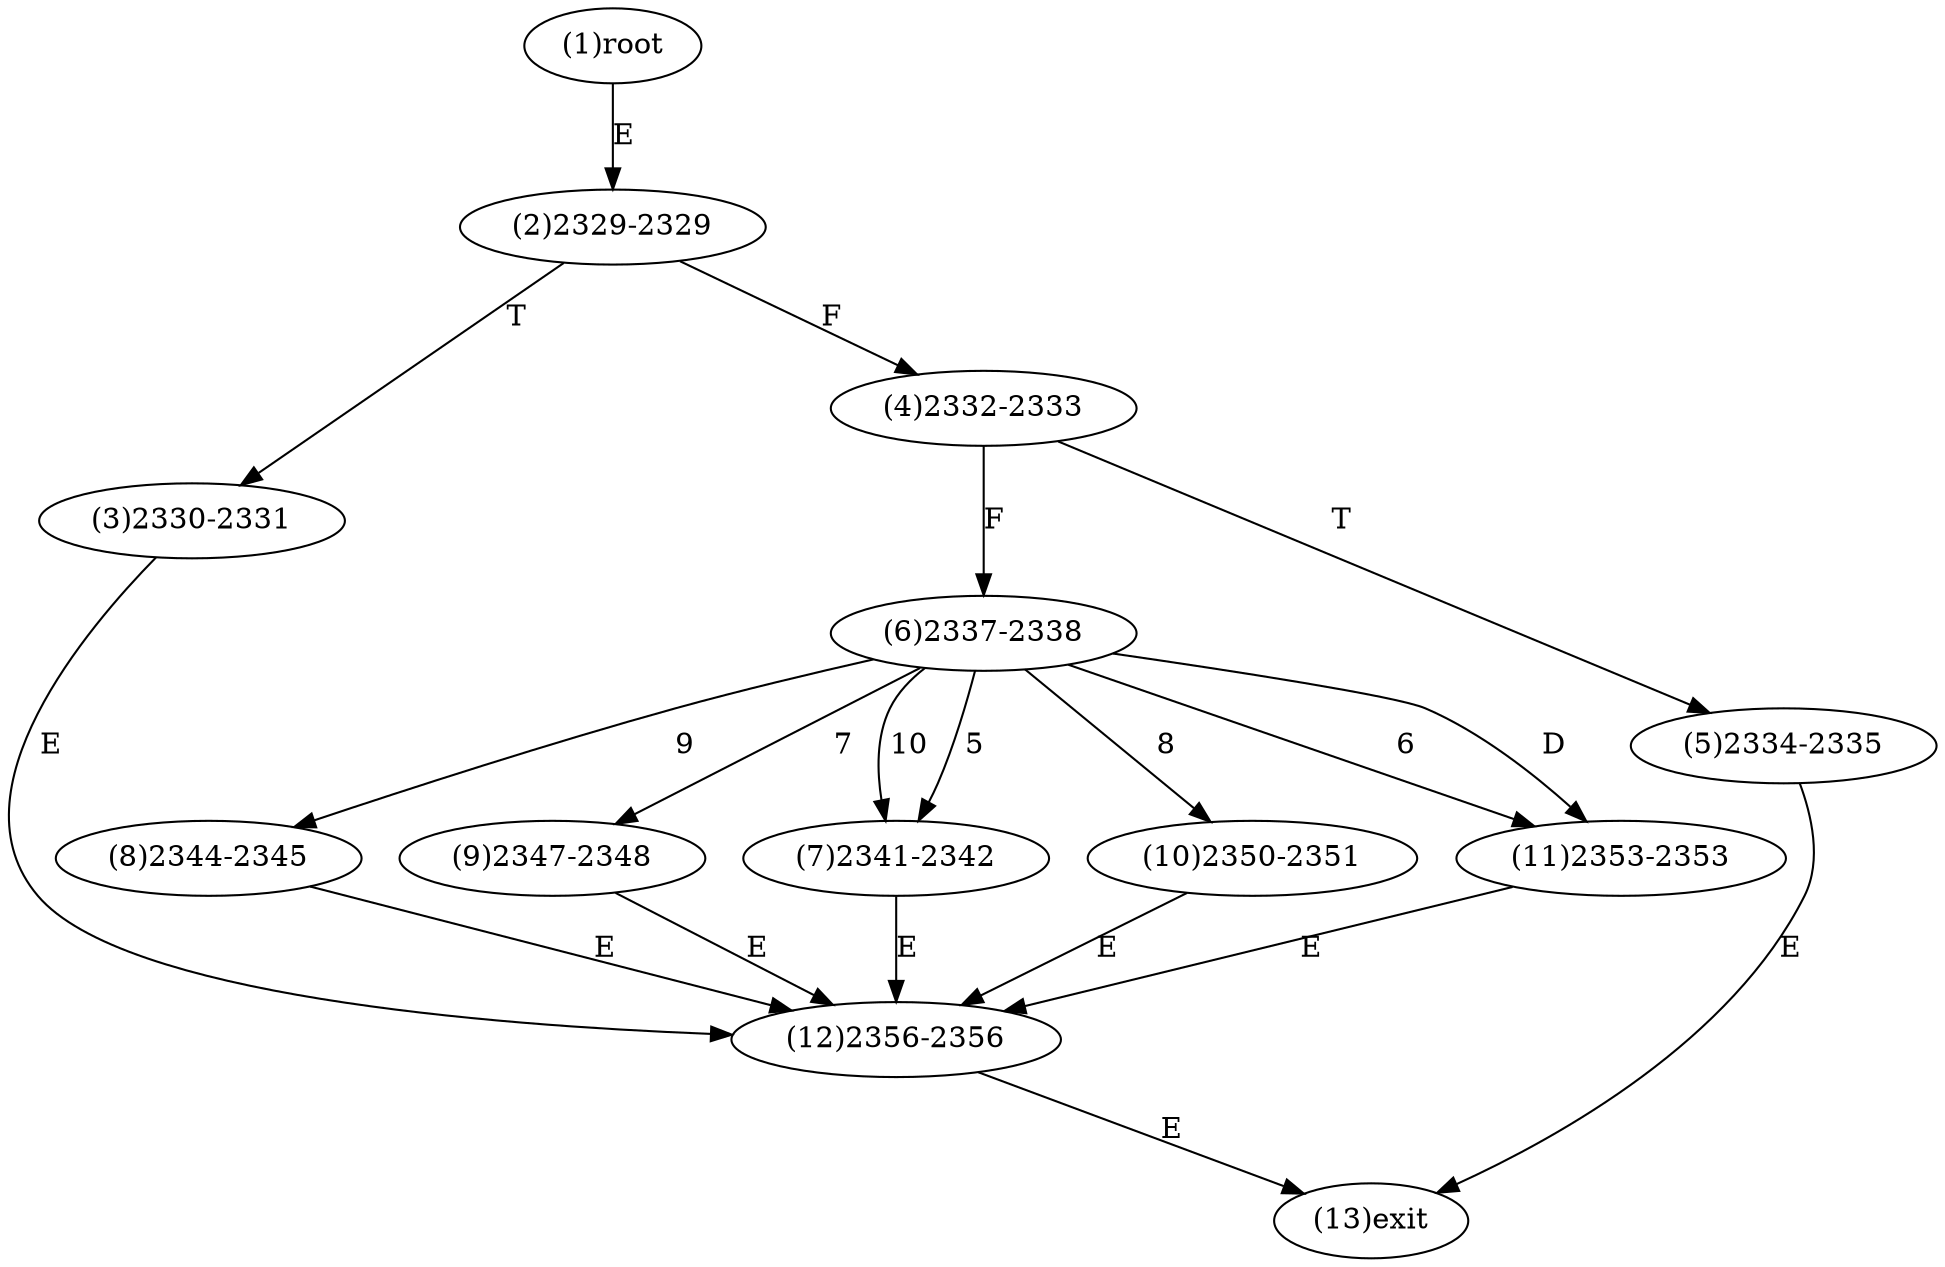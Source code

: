 digraph "" { 
1[ label="(1)root"];
2[ label="(2)2329-2329"];
3[ label="(3)2330-2331"];
4[ label="(4)2332-2333"];
5[ label="(5)2334-2335"];
6[ label="(6)2337-2338"];
7[ label="(7)2341-2342"];
8[ label="(8)2344-2345"];
9[ label="(9)2347-2348"];
10[ label="(10)2350-2351"];
11[ label="(11)2353-2353"];
12[ label="(12)2356-2356"];
13[ label="(13)exit"];
1->2[ label="E"];
2->4[ label="F"];
2->3[ label="T"];
3->12[ label="E"];
4->6[ label="F"];
4->5[ label="T"];
5->13[ label="E"];
6->7[ label="5"];
6->11[ label="6"];
6->9[ label="7"];
6->10[ label="8"];
6->8[ label="9"];
6->7[ label="10"];
6->11[ label="D"];
7->12[ label="E"];
8->12[ label="E"];
9->12[ label="E"];
10->12[ label="E"];
11->12[ label="E"];
12->13[ label="E"];
}